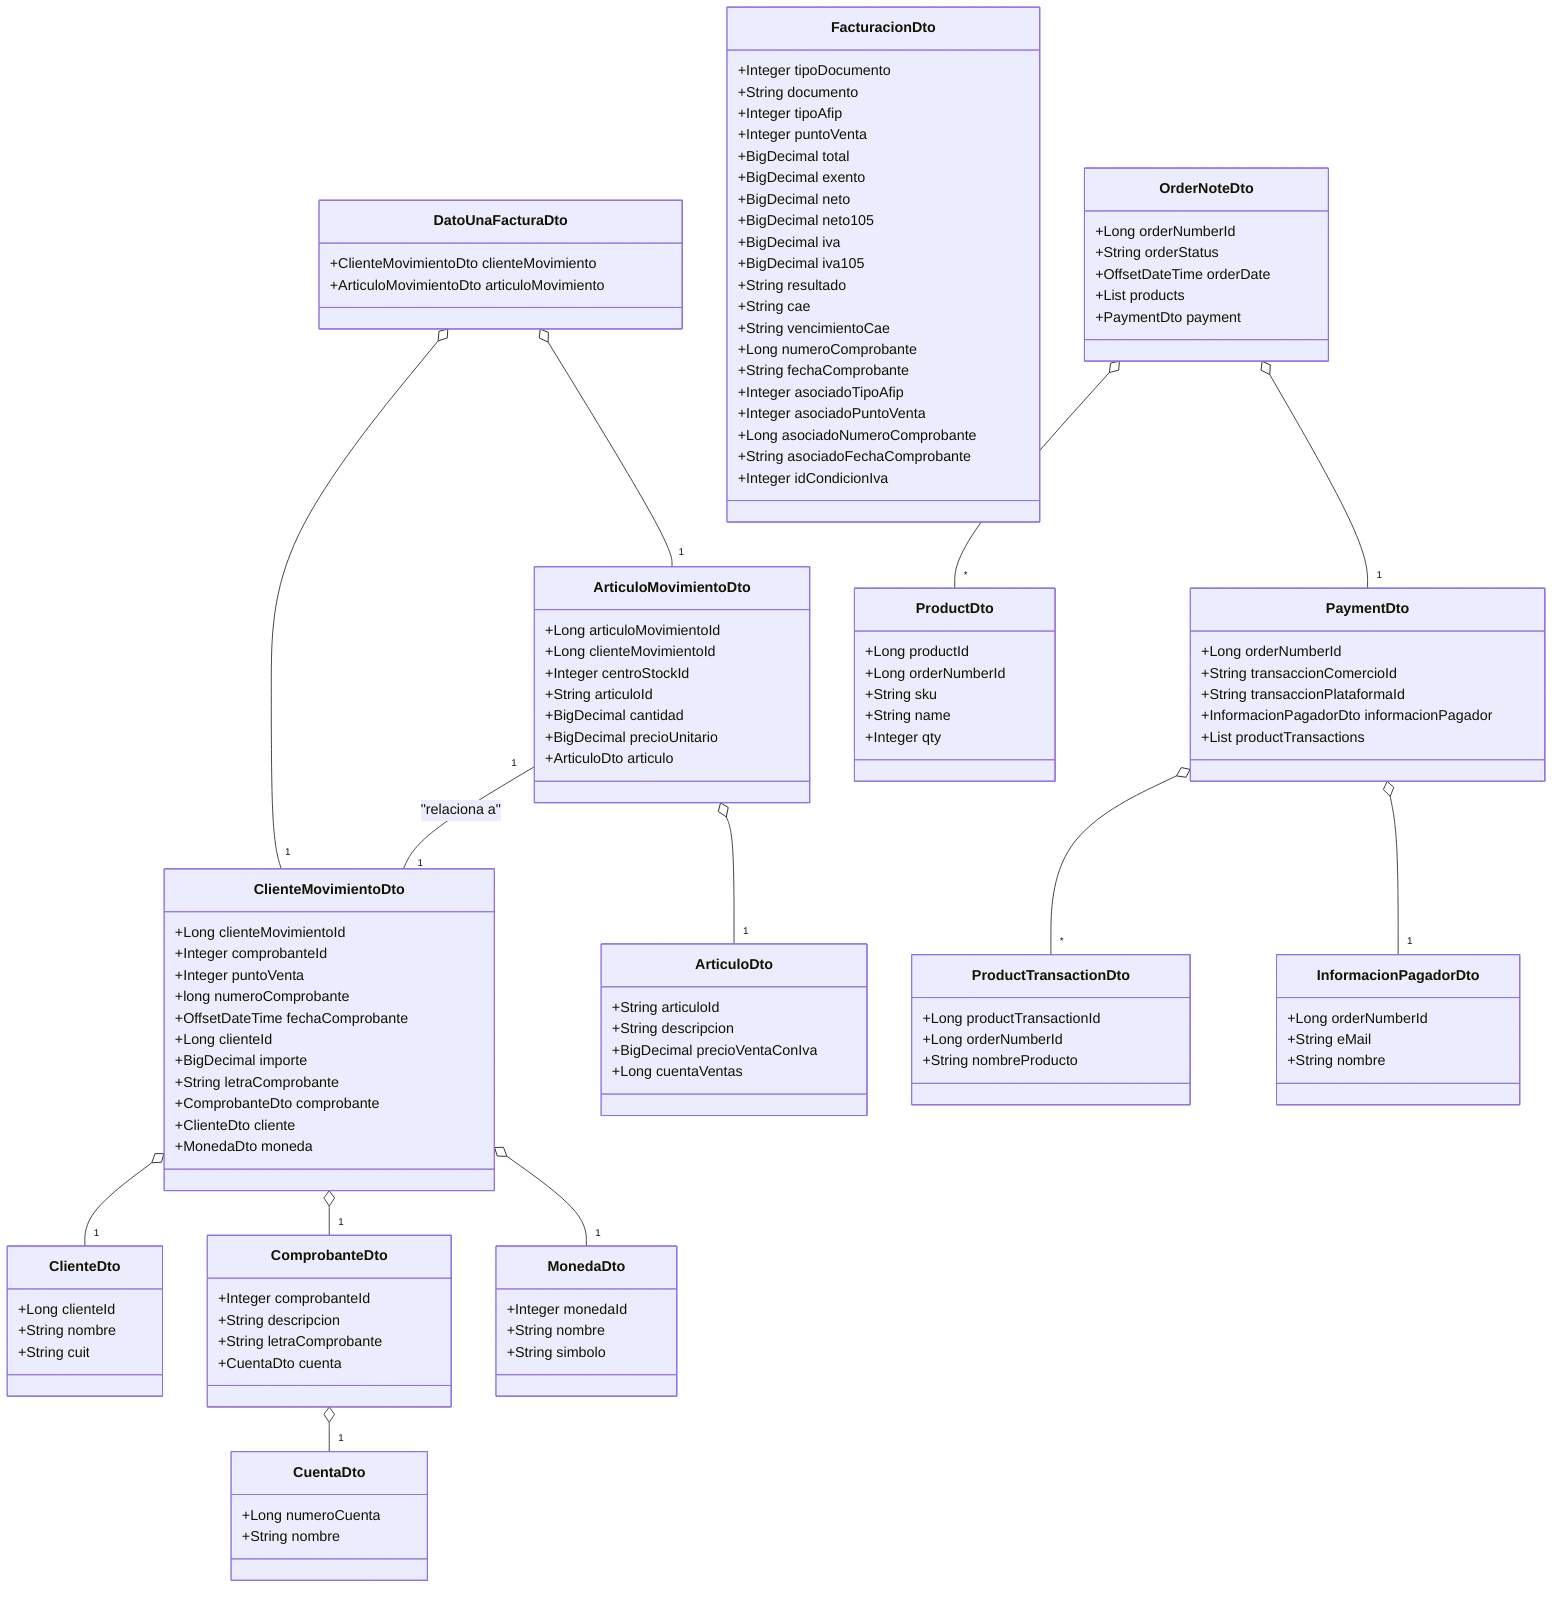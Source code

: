 classDiagram
    class DatoUnaFacturaDto {
        +ClienteMovimientoDto clienteMovimiento
        +ArticuloMovimientoDto articuloMovimiento
    }

    class ClienteMovimientoDto {
        +Long clienteMovimientoId
        +Integer comprobanteId
        +Integer puntoVenta
        +long numeroComprobante
        +OffsetDateTime fechaComprobante
        +Long clienteId
        +BigDecimal importe
        +String letraComprobante
        +ComprobanteDto comprobante
        +ClienteDto cliente
        +MonedaDto moneda
    }

    class ArticuloMovimientoDto {
        +Long articuloMovimientoId
        +Long clienteMovimientoId
        +Integer centroStockId
        +String articuloId
        +BigDecimal cantidad
        +BigDecimal precioUnitario
        +ArticuloDto articulo
    }

    class ArticuloDto {
        +String articuloId
        +String descripcion
        +BigDecimal precioVentaConIva
        +Long cuentaVentas
    }

    class ClienteDto {
        +Long clienteId
        +String nombre
        +String cuit
    }

    class ComprobanteDto {
        +Integer comprobanteId
        +String descripcion
        +String letraComprobante
        +CuentaDto cuenta
    }
    
    class CuentaDto {
        +Long numeroCuenta
        +String nombre
    }

    class MonedaDto {
        +Integer monedaId
        +String nombre
        +String simbolo
    }

    class FacturacionDto {
        +Integer tipoDocumento
        +String documento
        +Integer tipoAfip
        +Integer puntoVenta
        +BigDecimal total
        +BigDecimal exento
        +BigDecimal neto
        +BigDecimal neto105
        +BigDecimal iva
        +BigDecimal iva105
        +String resultado
        +String cae
        +String vencimientoCae
        +Long numeroComprobante
        +String fechaComprobante
        +Integer asociadoTipoAfip
        +Integer asociadoPuntoVenta
        +Long asociadoNumeroComprobante
        +String asociadoFechaComprobante
        +Integer idCondicionIva
    }

    class OrderNoteDto {
        +Long orderNumberId
        +String orderStatus
        +OffsetDateTime orderDate
        +List<ProductDto> products
        +PaymentDto payment
    }

    class PaymentDto {
        +Long orderNumberId
        +String transaccionComercioId
        +String transaccionPlataformaId
        +InformacionPagadorDto informacionPagador
        +List<ProductTransactionDto> productTransactions
    }

    class ProductDto {
        +Long productId
        +Long orderNumberId
        +String sku
        +String name
        +Integer qty
    }

    class ProductTransactionDto {
        +Long productTransactionId
        +Long orderNumberId
        +String nombreProducto
    }

    class InformacionPagadorDto {
        +Long orderNumberId
        +String eMail
        +String nombre
    }

    DatoUnaFacturaDto o-- "1" ClienteMovimientoDto
    DatoUnaFacturaDto o-- "1" ArticuloMovimientoDto
    ClienteMovimientoDto o-- "1" ComprobanteDto
    ClienteMovimientoDto o-- "1" ClienteDto
    ClienteMovimientoDto o-- "1" MonedaDto
    ArticuloMovimientoDto o-- "1" ArticuloDto
    ComprobanteDto o-- "1" CuentaDto
    ArticuloMovimientoDto "1" -- "1" ClienteMovimientoDto : "relaciona a"
    OrderNoteDto o-- "*" ProductDto
    OrderNoteDto o-- "1" PaymentDto
    PaymentDto o-- "1" InformacionPagadorDto
    PaymentDto o-- "*" ProductTransactionDto